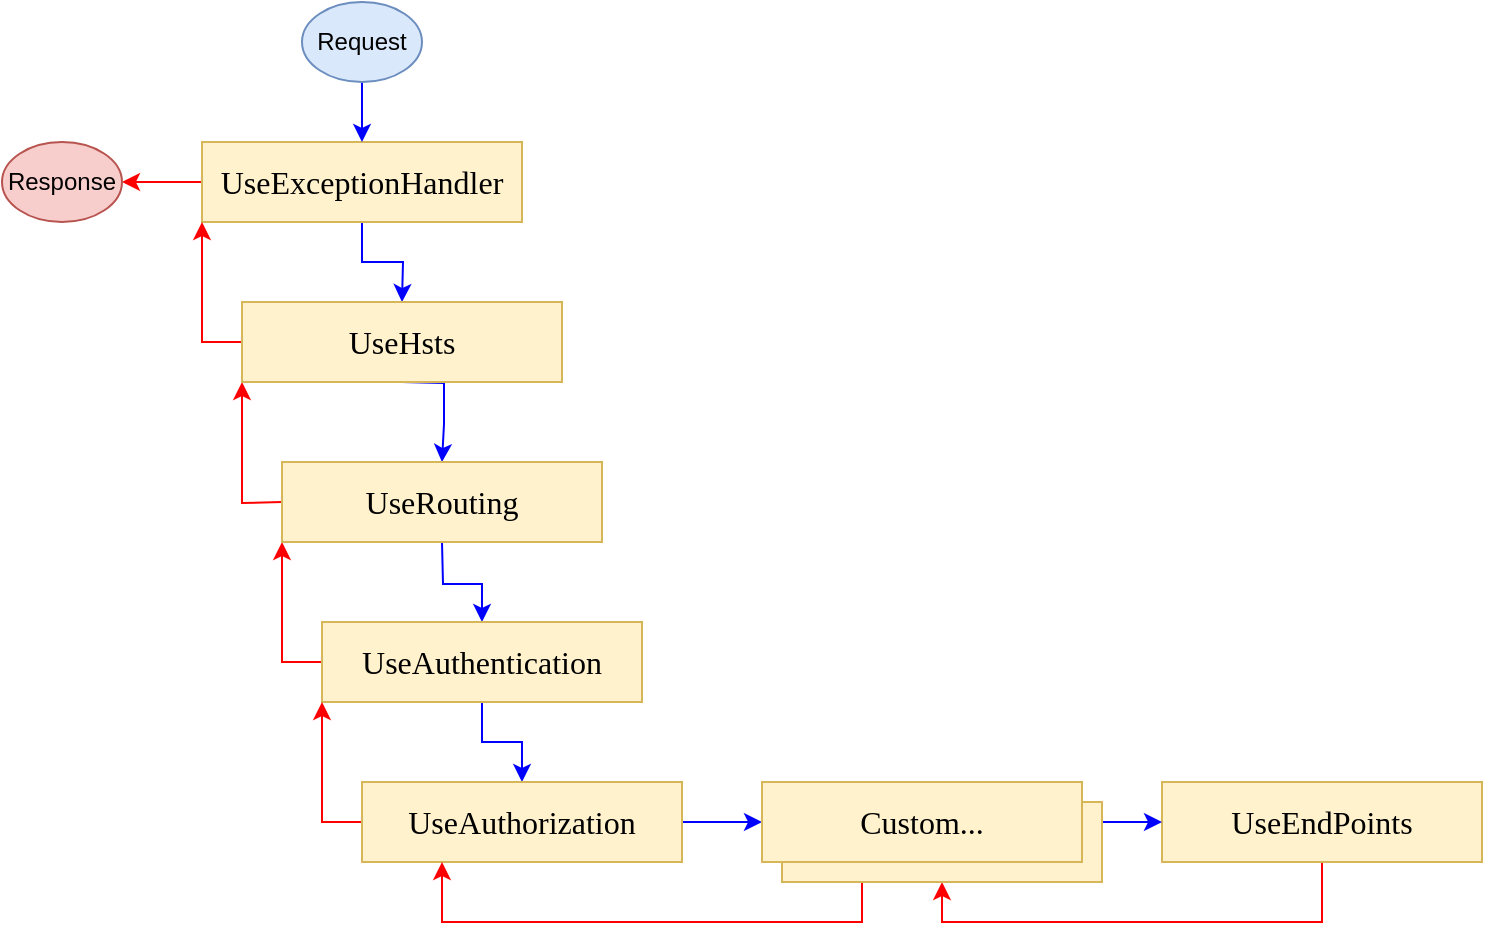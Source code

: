 <mxfile version="20.2.2" type="device"><diagram id="JScNxAtg6QjMaclMK18r" name="Page-1"><mxGraphModel dx="2062" dy="1097" grid="1" gridSize="10" guides="1" tooltips="1" connect="1" arrows="1" fold="1" page="1" pageScale="1" pageWidth="827" pageHeight="1169" math="0" shadow="0"><root><mxCell id="0"/><mxCell id="1" parent="0"/><mxCell id="m64ljp2ZtLrQzxj6QfFe-9" style="edgeStyle=orthogonalEdgeStyle;rounded=0;orthogonalLoop=1;jettySize=auto;html=1;exitX=0;exitY=0.5;exitDx=0;exitDy=0;strokeColor=#FF0000;" parent="1" source="m64ljp2ZtLrQzxj6QfFe-1" edge="1"><mxGeometry relative="1" as="geometry"><mxPoint x="120" y="260" as="targetPoint"/></mxGeometry></mxCell><mxCell id="m64ljp2ZtLrQzxj6QfFe-10" style="edgeStyle=orthogonalEdgeStyle;rounded=0;orthogonalLoop=1;jettySize=auto;html=1;exitX=0.5;exitY=1;exitDx=0;exitDy=0;entryX=0.5;entryY=0;entryDx=0;entryDy=0;strokeColor=#0000FF;" parent="1" source="m64ljp2ZtLrQzxj6QfFe-1" edge="1"><mxGeometry relative="1" as="geometry"><mxPoint x="260" y="320" as="targetPoint"/></mxGeometry></mxCell><mxCell id="m64ljp2ZtLrQzxj6QfFe-1" value="&lt;div&gt;&lt;span style=&quot;font-size: 12pt; font-family: &amp;quot;Noto Sans KR&amp;quot;;&quot;&gt;UseExceptionHandler&lt;/span&gt;&lt;/div&gt;" style="rounded=0;whiteSpace=wrap;html=1;fillColor=#fff2cc;strokeColor=#d6b656;" parent="1" vertex="1"><mxGeometry x="160" y="240" width="160" height="40" as="geometry"/></mxCell><mxCell id="m64ljp2ZtLrQzxj6QfFe-12" style="edgeStyle=orthogonalEdgeStyle;rounded=0;orthogonalLoop=1;jettySize=auto;html=1;exitX=0.5;exitY=1;exitDx=0;exitDy=0;entryX=0.5;entryY=0;entryDx=0;entryDy=0;strokeColor=#0000FF;" parent="1" target="m64ljp2ZtLrQzxj6QfFe-3" edge="1"><mxGeometry relative="1" as="geometry"><mxPoint x="280" y="440" as="sourcePoint"/></mxGeometry></mxCell><mxCell id="m64ljp2ZtLrQzxj6QfFe-16" style="edgeStyle=orthogonalEdgeStyle;rounded=0;orthogonalLoop=1;jettySize=auto;html=1;exitX=0;exitY=0.5;exitDx=0;exitDy=0;entryX=0;entryY=1;entryDx=0;entryDy=0;strokeColor=#FF0000;" parent="1" edge="1"><mxGeometry relative="1" as="geometry"><mxPoint x="200" y="420" as="sourcePoint"/><mxPoint x="180" y="360" as="targetPoint"/></mxGeometry></mxCell><mxCell id="m64ljp2ZtLrQzxj6QfFe-13" style="edgeStyle=orthogonalEdgeStyle;rounded=0;orthogonalLoop=1;jettySize=auto;html=1;exitX=0.5;exitY=1;exitDx=0;exitDy=0;strokeColor=#0000FF;" parent="1" source="m64ljp2ZtLrQzxj6QfFe-3" target="m64ljp2ZtLrQzxj6QfFe-6" edge="1"><mxGeometry relative="1" as="geometry"/></mxCell><mxCell id="m64ljp2ZtLrQzxj6QfFe-17" style="edgeStyle=orthogonalEdgeStyle;rounded=0;orthogonalLoop=1;jettySize=auto;html=1;exitX=0;exitY=0.5;exitDx=0;exitDy=0;entryX=0;entryY=1;entryDx=0;entryDy=0;strokeColor=#FF0000;" parent="1" source="m64ljp2ZtLrQzxj6QfFe-3" edge="1"><mxGeometry relative="1" as="geometry"><mxPoint x="200" y="440" as="targetPoint"/></mxGeometry></mxCell><mxCell id="m64ljp2ZtLrQzxj6QfFe-3" value="&lt;div&gt;&lt;span style=&quot;font-size: 12pt; font-family: &amp;quot;Noto Sans KR&amp;quot;;&quot;&gt;UseAuthentication&lt;/span&gt;&lt;/div&gt;" style="rounded=0;whiteSpace=wrap;html=1;fillColor=#fff2cc;strokeColor=#d6b656;" parent="1" vertex="1"><mxGeometry x="220" y="480" width="160" height="40" as="geometry"/></mxCell><mxCell id="m64ljp2ZtLrQzxj6QfFe-18" style="edgeStyle=orthogonalEdgeStyle;rounded=0;orthogonalLoop=1;jettySize=auto;html=1;exitX=0;exitY=0.5;exitDx=0;exitDy=0;entryX=0;entryY=1;entryDx=0;entryDy=0;strokeColor=#FF0000;" parent="1" source="m64ljp2ZtLrQzxj6QfFe-6" target="m64ljp2ZtLrQzxj6QfFe-3" edge="1"><mxGeometry relative="1" as="geometry"/></mxCell><mxCell id="m64ljp2ZtLrQzxj6QfFe-27" style="edgeStyle=orthogonalEdgeStyle;rounded=0;orthogonalLoop=1;jettySize=auto;html=1;exitX=1;exitY=0.5;exitDx=0;exitDy=0;strokeColor=#0000FF;" parent="1" source="m64ljp2ZtLrQzxj6QfFe-6" edge="1"><mxGeometry relative="1" as="geometry"><mxPoint x="440" y="580" as="targetPoint"/></mxGeometry></mxCell><mxCell id="m64ljp2ZtLrQzxj6QfFe-6" value="&lt;div&gt;&lt;span style=&quot;font-size: 12pt; font-family: &amp;quot;Noto Sans KR&amp;quot;;&quot;&gt;UseAuthorization&lt;/span&gt;&lt;/div&gt;" style="rounded=0;whiteSpace=wrap;html=1;fillColor=#fff2cc;strokeColor=#d6b656;" parent="1" vertex="1"><mxGeometry x="240" y="560" width="160" height="40" as="geometry"/></mxCell><mxCell id="m64ljp2ZtLrQzxj6QfFe-11" style="edgeStyle=orthogonalEdgeStyle;rounded=0;orthogonalLoop=1;jettySize=auto;html=1;exitX=0.5;exitY=1;exitDx=0;exitDy=0;entryX=0.5;entryY=0;entryDx=0;entryDy=0;strokeColor=#0000FF;" parent="1" edge="1"><mxGeometry relative="1" as="geometry"><mxPoint x="260" y="360" as="sourcePoint"/><mxPoint x="280" y="400" as="targetPoint"/></mxGeometry></mxCell><mxCell id="m64ljp2ZtLrQzxj6QfFe-15" style="edgeStyle=orthogonalEdgeStyle;rounded=0;orthogonalLoop=1;jettySize=auto;html=1;exitX=0;exitY=0.5;exitDx=0;exitDy=0;entryX=0;entryY=1;entryDx=0;entryDy=0;strokeColor=#FF0000;" parent="1" target="m64ljp2ZtLrQzxj6QfFe-1" edge="1"><mxGeometry relative="1" as="geometry"><mxPoint x="180" y="340" as="sourcePoint"/><Array as="points"><mxPoint x="160" y="340"/></Array></mxGeometry></mxCell><mxCell id="m64ljp2ZtLrQzxj6QfFe-29" style="edgeStyle=orthogonalEdgeStyle;rounded=0;orthogonalLoop=1;jettySize=auto;html=1;exitX=0.5;exitY=1;exitDx=0;exitDy=0;strokeColor=#FF0000;entryX=0.5;entryY=1;entryDx=0;entryDy=0;" parent="1" source="m64ljp2ZtLrQzxj6QfFe-24" target="m64ljp2ZtLrQzxj6QfFe-23" edge="1"><mxGeometry relative="1" as="geometry"><mxPoint x="520" y="680" as="targetPoint"/></mxGeometry></mxCell><mxCell id="m64ljp2ZtLrQzxj6QfFe-24" value="&lt;div&gt;&lt;span style=&quot;font-size: 12pt; font-family: &amp;quot;Noto Sans KR&amp;quot;;&quot;&gt;UseEndPoints&lt;/span&gt;&lt;/div&gt;" style="rounded=0;whiteSpace=wrap;html=1;fillColor=#fff2cc;strokeColor=#d6b656;" parent="1" vertex="1"><mxGeometry x="640" y="560" width="160" height="40" as="geometry"/></mxCell><mxCell id="m64ljp2ZtLrQzxj6QfFe-28" style="edgeStyle=orthogonalEdgeStyle;rounded=0;orthogonalLoop=1;jettySize=auto;html=1;exitX=1;exitY=0.5;exitDx=0;exitDy=0;entryX=0;entryY=0.5;entryDx=0;entryDy=0;strokeColor=#0000FF;" parent="1" source="m64ljp2ZtLrQzxj6QfFe-25" target="m64ljp2ZtLrQzxj6QfFe-24" edge="1"><mxGeometry relative="1" as="geometry"/></mxCell><mxCell id="m64ljp2ZtLrQzxj6QfFe-30" style="edgeStyle=orthogonalEdgeStyle;rounded=0;orthogonalLoop=1;jettySize=auto;html=1;exitX=0.25;exitY=1;exitDx=0;exitDy=0;entryX=0.25;entryY=1;entryDx=0;entryDy=0;strokeColor=#FF0000;" parent="1" source="m64ljp2ZtLrQzxj6QfFe-23" target="m64ljp2ZtLrQzxj6QfFe-6" edge="1"><mxGeometry relative="1" as="geometry"/></mxCell><mxCell id="m64ljp2ZtLrQzxj6QfFe-31" value="Response" style="ellipse;whiteSpace=wrap;html=1;fillColor=#f8cecc;strokeColor=#b85450;" parent="1" vertex="1"><mxGeometry x="60" y="240" width="60" height="40" as="geometry"/></mxCell><mxCell id="m64ljp2ZtLrQzxj6QfFe-33" style="edgeStyle=orthogonalEdgeStyle;rounded=0;orthogonalLoop=1;jettySize=auto;html=1;exitX=0.5;exitY=1;exitDx=0;exitDy=0;entryX=0.5;entryY=0;entryDx=0;entryDy=0;strokeColor=#0000FF;" parent="1" source="m64ljp2ZtLrQzxj6QfFe-32" target="m64ljp2ZtLrQzxj6QfFe-1" edge="1"><mxGeometry relative="1" as="geometry"/></mxCell><mxCell id="m64ljp2ZtLrQzxj6QfFe-32" value="Request" style="ellipse;whiteSpace=wrap;html=1;fillColor=#dae8fc;strokeColor=#6c8ebf;" parent="1" vertex="1"><mxGeometry x="210" y="170" width="60" height="40" as="geometry"/></mxCell><mxCell id="m64ljp2ZtLrQzxj6QfFe-23" value="&lt;div&gt;&lt;span style=&quot;font-size: 12pt; font-family: &amp;quot;Noto Sans KR&amp;quot;;&quot;&gt;Custom...&lt;/span&gt;&lt;/div&gt;" style="rounded=0;whiteSpace=wrap;html=1;fillColor=#fff2cc;strokeColor=#d6b656;" parent="1" vertex="1"><mxGeometry x="450" y="570" width="160" height="40" as="geometry"/></mxCell><mxCell id="m64ljp2ZtLrQzxj6QfFe-25" value="&lt;div&gt;&lt;span style=&quot;font-size: 12pt; font-family: &amp;quot;Noto Sans KR&amp;quot;;&quot;&gt;Custom...&lt;/span&gt;&lt;/div&gt;" style="rounded=0;whiteSpace=wrap;html=1;fillColor=#fff2cc;strokeColor=#d6b656;" parent="1" vertex="1"><mxGeometry x="440" y="560" width="160" height="40" as="geometry"/></mxCell><mxCell id="fZrgt1Ogn_D-3hQ4tru4-1" value="&lt;div&gt;&lt;span style=&quot;font-size: 12pt; font-family: &amp;quot;Noto Sans KR&amp;quot;;&quot;&gt;UseHsts&lt;/span&gt;&lt;/div&gt;" style="rounded=0;whiteSpace=wrap;html=1;fillColor=#fff2cc;strokeColor=#d6b656;" vertex="1" parent="1"><mxGeometry x="180" y="320" width="160" height="40" as="geometry"/></mxCell><mxCell id="fZrgt1Ogn_D-3hQ4tru4-2" value="&lt;div&gt;&lt;span style=&quot;font-size: 12pt; font-family: &amp;quot;Noto Sans KR&amp;quot;;&quot;&gt;UseRouting&lt;/span&gt;&lt;/div&gt;" style="rounded=0;whiteSpace=wrap;html=1;fillColor=#fff2cc;strokeColor=#d6b656;" vertex="1" parent="1"><mxGeometry x="200" y="400" width="160" height="40" as="geometry"/></mxCell></root></mxGraphModel></diagram></mxfile>